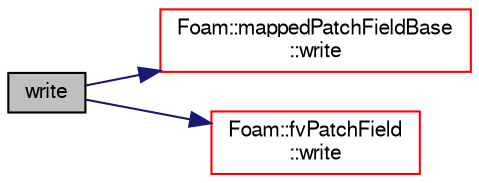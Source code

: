 digraph "write"
{
  bgcolor="transparent";
  edge [fontname="FreeSans",fontsize="10",labelfontname="FreeSans",labelfontsize="10"];
  node [fontname="FreeSans",fontsize="10",shape=record];
  rankdir="LR";
  Node728 [label="write",height=0.2,width=0.4,color="black", fillcolor="grey75", style="filled", fontcolor="black"];
  Node728 -> Node729 [color="midnightblue",fontsize="10",style="solid",fontname="FreeSans"];
  Node729 [label="Foam::mappedPatchFieldBase\l::write",height=0.2,width=0.4,color="red",URL="$a22162.html#a293fdfec8bdfbd5c3913ab4c9f3454ff",tooltip="Write. "];
  Node728 -> Node734 [color="midnightblue",fontsize="10",style="solid",fontname="FreeSans"];
  Node734 [label="Foam::fvPatchField\l::write",height=0.2,width=0.4,color="red",URL="$a22354.html#a293fdfec8bdfbd5c3913ab4c9f3454ff",tooltip="Write. "];
}

